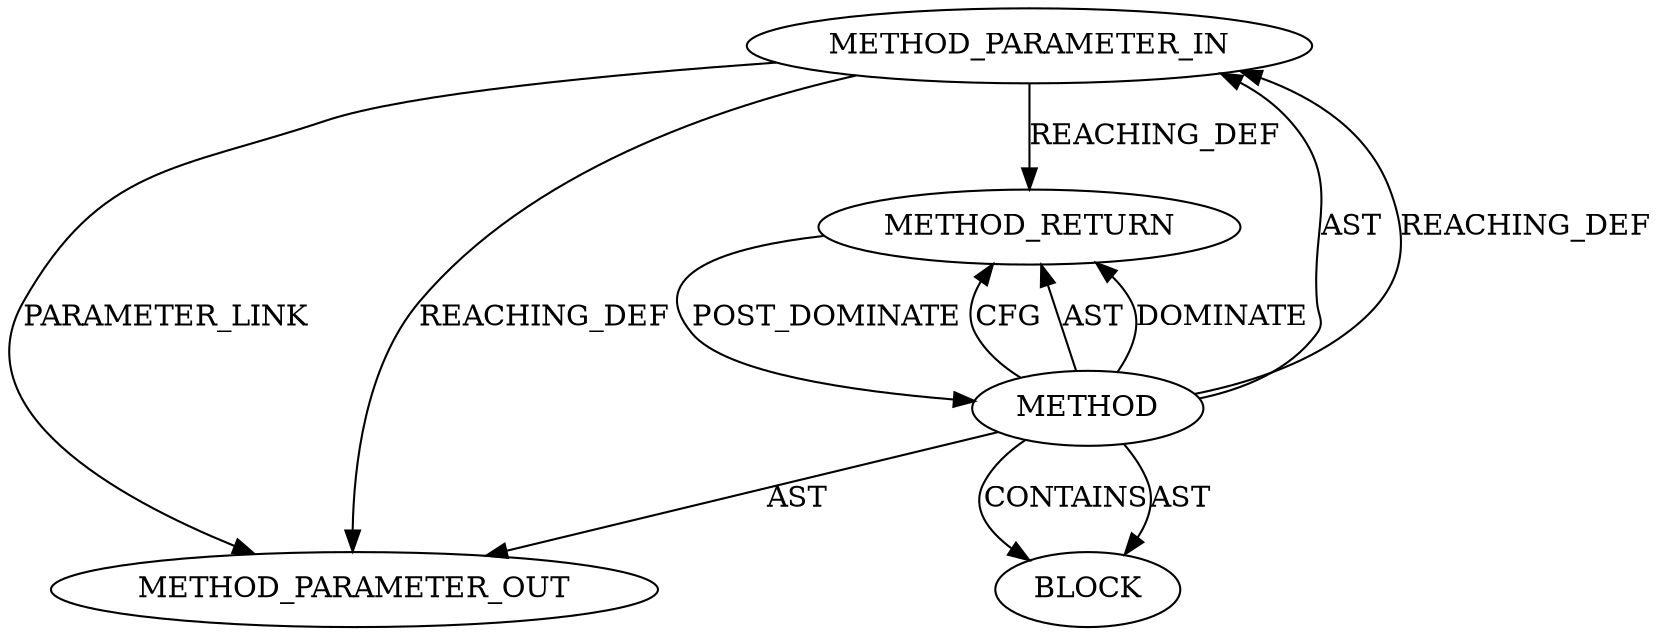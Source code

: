 digraph {
  2842 [label=METHOD_PARAMETER_OUT ORDER=1 CODE="p1" IS_VARIADIC=false TYPE_FULL_NAME="ANY" EVALUATION_STRATEGY="BY_VALUE" INDEX=1 NAME="p1"]
  2299 [label=METHOD_PARAMETER_IN ORDER=1 CODE="p1" IS_VARIADIC=false TYPE_FULL_NAME="ANY" EVALUATION_STRATEGY="BY_VALUE" INDEX=1 NAME="p1"]
  2298 [label=METHOD AST_PARENT_TYPE="NAMESPACE_BLOCK" AST_PARENT_FULL_NAME="<global>" ORDER=0 CODE="<empty>" FULL_NAME="kfree_skb" IS_EXTERNAL=true FILENAME="<empty>" SIGNATURE="" NAME="kfree_skb"]
  2300 [label=BLOCK ORDER=1 ARGUMENT_INDEX=1 CODE="<empty>" TYPE_FULL_NAME="ANY"]
  2301 [label=METHOD_RETURN ORDER=2 CODE="RET" TYPE_FULL_NAME="ANY" EVALUATION_STRATEGY="BY_VALUE"]
  2299 -> 2301 [label=REACHING_DEF VARIABLE="p1"]
  2298 -> 2301 [label=CFG ]
  2298 -> 2300 [label=CONTAINS ]
  2301 -> 2298 [label=POST_DOMINATE ]
  2298 -> 2301 [label=AST ]
  2299 -> 2842 [label=PARAMETER_LINK ]
  2298 -> 2300 [label=AST ]
  2298 -> 2842 [label=AST ]
  2299 -> 2842 [label=REACHING_DEF VARIABLE="p1"]
  2298 -> 2301 [label=DOMINATE ]
  2298 -> 2299 [label=AST ]
  2298 -> 2299 [label=REACHING_DEF VARIABLE=""]
}
